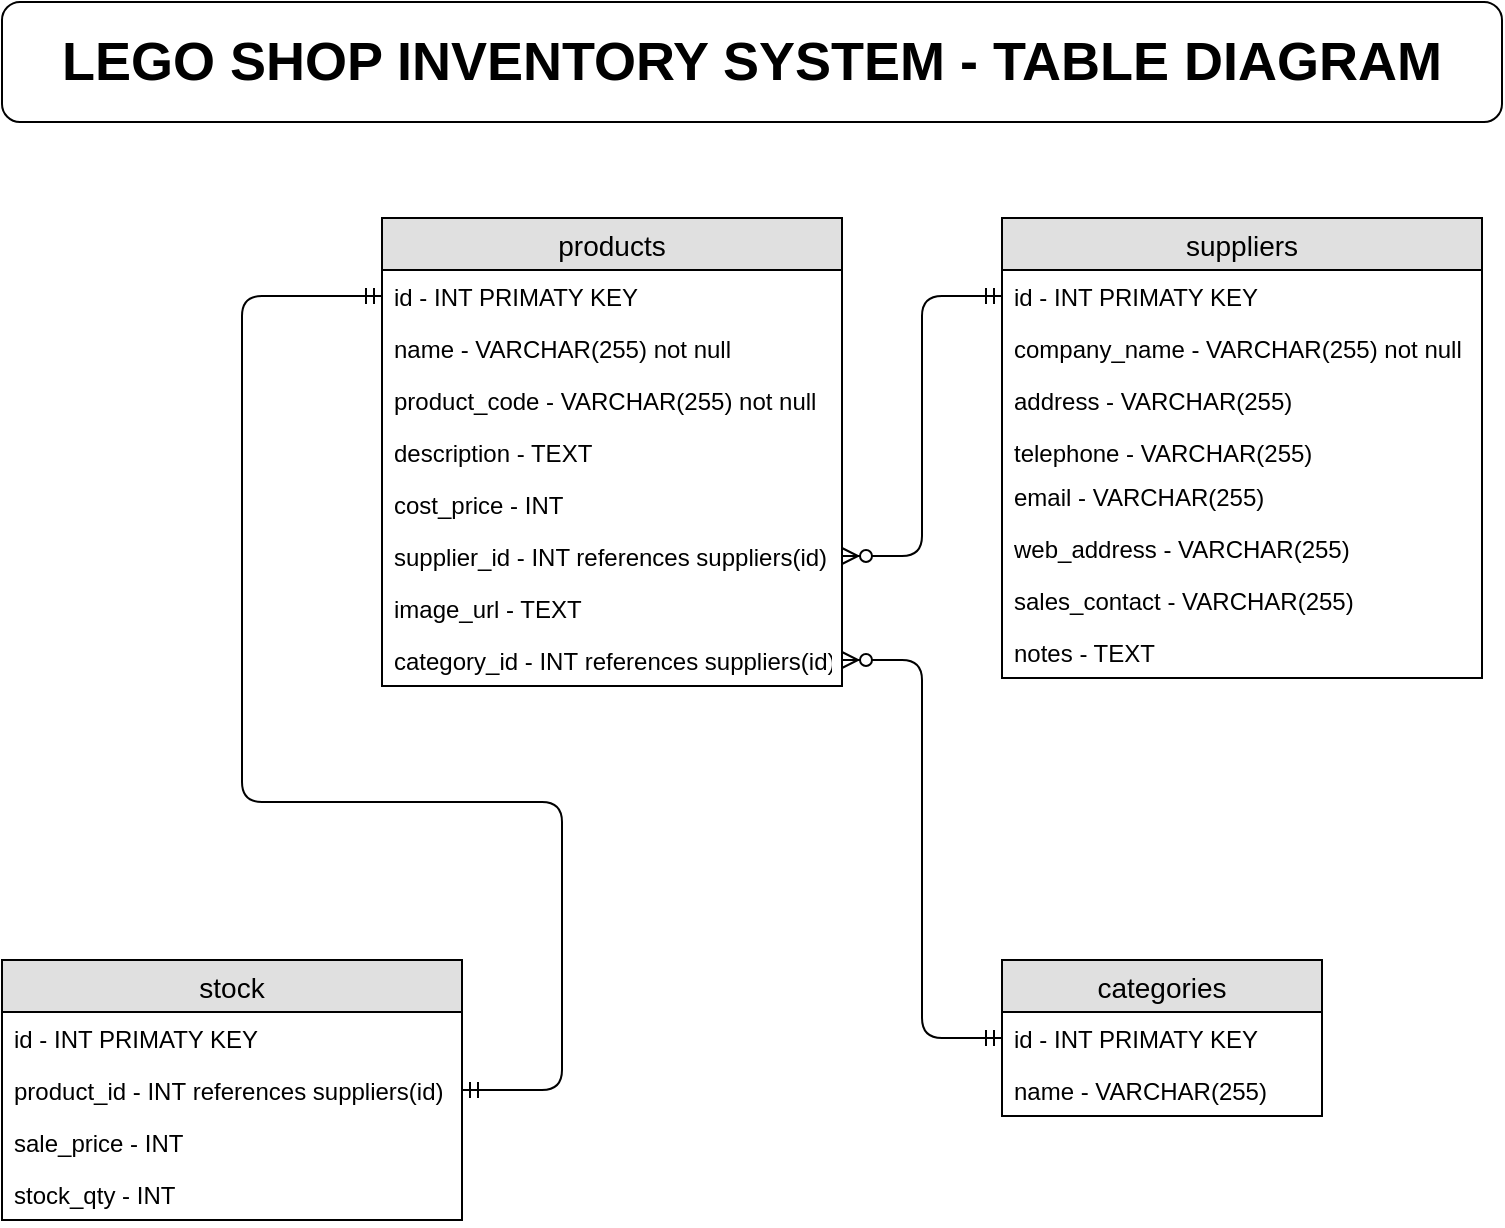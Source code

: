 <mxfile version="12.6.5" type="device"><diagram id="i5eM4dMffzRaH4mXQUq1" name="Page-1"><mxGraphModel dx="747" dy="568" grid="1" gridSize="10" guides="1" tooltips="1" connect="1" arrows="1" fold="1" page="1" pageScale="1" pageWidth="827" pageHeight="1169" math="0" shadow="0"><root><mxCell id="0"/><mxCell id="1" parent="0"/><mxCell id="sihqkgsDzYcZZarUo59S-1" value="products" style="swimlane;fontStyle=0;childLayout=stackLayout;horizontal=1;startSize=26;fillColor=#e0e0e0;horizontalStack=0;resizeParent=1;resizeParentMax=0;resizeLast=0;collapsible=1;marginBottom=0;swimlaneFillColor=#ffffff;align=center;fontSize=14;" parent="1" vertex="1"><mxGeometry x="230" y="148" width="230" height="234" as="geometry"/></mxCell><mxCell id="sihqkgsDzYcZZarUo59S-2" value="id - INT PRIMATY KEY" style="text;strokeColor=none;fillColor=none;spacingLeft=4;spacingRight=4;overflow=hidden;rotatable=0;points=[[0,0.5],[1,0.5]];portConstraint=eastwest;fontSize=12;" parent="sihqkgsDzYcZZarUo59S-1" vertex="1"><mxGeometry y="26" width="230" height="26" as="geometry"/></mxCell><mxCell id="sihqkgsDzYcZZarUo59S-3" value="name - VARCHAR(255) not null" style="text;strokeColor=none;fillColor=none;spacingLeft=4;spacingRight=4;overflow=hidden;rotatable=0;points=[[0,0.5],[1,0.5]];portConstraint=eastwest;fontSize=12;" parent="sihqkgsDzYcZZarUo59S-1" vertex="1"><mxGeometry y="52" width="230" height="26" as="geometry"/></mxCell><mxCell id="pBnSUCEQf6tS2QRl28R3-1" value="product_code - VARCHAR(255) not null" style="text;strokeColor=none;fillColor=none;spacingLeft=4;spacingRight=4;overflow=hidden;rotatable=0;points=[[0,0.5],[1,0.5]];portConstraint=eastwest;fontSize=12;" vertex="1" parent="sihqkgsDzYcZZarUo59S-1"><mxGeometry y="78" width="230" height="26" as="geometry"/></mxCell><mxCell id="sihqkgsDzYcZZarUo59S-4" value="description - TEXT" style="text;strokeColor=none;fillColor=none;spacingLeft=4;spacingRight=4;overflow=hidden;rotatable=0;points=[[0,0.5],[1,0.5]];portConstraint=eastwest;fontSize=12;" parent="sihqkgsDzYcZZarUo59S-1" vertex="1"><mxGeometry y="104" width="230" height="26" as="geometry"/></mxCell><mxCell id="sihqkgsDzYcZZarUo59S-5" value="cost_price - INT" style="text;strokeColor=none;fillColor=none;spacingLeft=4;spacingRight=4;overflow=hidden;rotatable=0;points=[[0,0.5],[1,0.5]];portConstraint=eastwest;fontSize=12;" parent="sihqkgsDzYcZZarUo59S-1" vertex="1"><mxGeometry y="130" width="230" height="26" as="geometry"/></mxCell><mxCell id="sihqkgsDzYcZZarUo59S-6" value="supplier_id - INT references suppliers(id)" style="text;strokeColor=none;fillColor=none;spacingLeft=4;spacingRight=4;overflow=hidden;rotatable=0;points=[[0,0.5],[1,0.5]];portConstraint=eastwest;fontSize=12;" parent="sihqkgsDzYcZZarUo59S-1" vertex="1"><mxGeometry y="156" width="230" height="26" as="geometry"/></mxCell><mxCell id="pBnSUCEQf6tS2QRl28R3-2" value="image_url - TEXT" style="text;strokeColor=none;fillColor=none;spacingLeft=4;spacingRight=4;overflow=hidden;rotatable=0;points=[[0,0.5],[1,0.5]];portConstraint=eastwest;fontSize=12;" vertex="1" parent="sihqkgsDzYcZZarUo59S-1"><mxGeometry y="182" width="230" height="26" as="geometry"/></mxCell><mxCell id="sihqkgsDzYcZZarUo59S-7" value="category_id - INT references suppliers(id)" style="text;strokeColor=none;fillColor=none;spacingLeft=4;spacingRight=4;overflow=hidden;rotatable=0;points=[[0,0.5],[1,0.5]];portConstraint=eastwest;fontSize=12;" parent="sihqkgsDzYcZZarUo59S-1" vertex="1"><mxGeometry y="208" width="230" height="26" as="geometry"/></mxCell><mxCell id="sihqkgsDzYcZZarUo59S-8" value="suppliers" style="swimlane;fontStyle=0;childLayout=stackLayout;horizontal=1;startSize=26;fillColor=#e0e0e0;horizontalStack=0;resizeParent=1;resizeParentMax=0;resizeLast=0;collapsible=1;marginBottom=0;swimlaneFillColor=#ffffff;align=center;fontSize=14;" parent="1" vertex="1"><mxGeometry x="540" y="148" width="240" height="230" as="geometry"/></mxCell><mxCell id="sihqkgsDzYcZZarUo59S-9" value="id - INT PRIMATY KEY" style="text;strokeColor=none;fillColor=none;spacingLeft=4;spacingRight=4;overflow=hidden;rotatable=0;points=[[0,0.5],[1,0.5]];portConstraint=eastwest;fontSize=12;" parent="sihqkgsDzYcZZarUo59S-8" vertex="1"><mxGeometry y="26" width="240" height="26" as="geometry"/></mxCell><mxCell id="sihqkgsDzYcZZarUo59S-10" value="company_name - VARCHAR(255) not null" style="text;strokeColor=none;fillColor=none;spacingLeft=4;spacingRight=4;overflow=hidden;rotatable=0;points=[[0,0.5],[1,0.5]];portConstraint=eastwest;fontSize=12;" parent="sihqkgsDzYcZZarUo59S-8" vertex="1"><mxGeometry y="52" width="240" height="26" as="geometry"/></mxCell><mxCell id="sihqkgsDzYcZZarUo59S-12" value="address - VARCHAR(255)" style="text;strokeColor=none;fillColor=none;spacingLeft=4;spacingRight=4;overflow=hidden;rotatable=0;points=[[0,0.5],[1,0.5]];portConstraint=eastwest;fontSize=12;" parent="sihqkgsDzYcZZarUo59S-8" vertex="1"><mxGeometry y="78" width="240" height="26" as="geometry"/></mxCell><mxCell id="sihqkgsDzYcZZarUo59S-11" value="telephone - VARCHAR(255)" style="text;strokeColor=none;fillColor=none;spacingLeft=4;spacingRight=4;overflow=hidden;rotatable=0;points=[[0,0.5],[1,0.5]];portConstraint=eastwest;fontSize=12;" parent="sihqkgsDzYcZZarUo59S-8" vertex="1"><mxGeometry y="104" width="240" height="22" as="geometry"/></mxCell><mxCell id="sihqkgsDzYcZZarUo59S-13" value="email - VARCHAR(255)" style="text;strokeColor=none;fillColor=none;spacingLeft=4;spacingRight=4;overflow=hidden;rotatable=0;points=[[0,0.5],[1,0.5]];portConstraint=eastwest;fontSize=12;" parent="sihqkgsDzYcZZarUo59S-8" vertex="1"><mxGeometry y="126" width="240" height="26" as="geometry"/></mxCell><mxCell id="sihqkgsDzYcZZarUo59S-14" value="web_address - VARCHAR(255)" style="text;strokeColor=none;fillColor=none;spacingLeft=4;spacingRight=4;overflow=hidden;rotatable=0;points=[[0,0.5],[1,0.5]];portConstraint=eastwest;fontSize=12;" parent="sihqkgsDzYcZZarUo59S-8" vertex="1"><mxGeometry y="152" width="240" height="26" as="geometry"/></mxCell><mxCell id="sihqkgsDzYcZZarUo59S-15" value="sales_contact - VARCHAR(255)" style="text;strokeColor=none;fillColor=none;spacingLeft=4;spacingRight=4;overflow=hidden;rotatable=0;points=[[0,0.5],[1,0.5]];portConstraint=eastwest;fontSize=12;" parent="sihqkgsDzYcZZarUo59S-8" vertex="1"><mxGeometry y="178" width="240" height="26" as="geometry"/></mxCell><mxCell id="sihqkgsDzYcZZarUo59S-16" value="notes - TEXT" style="text;strokeColor=none;fillColor=none;spacingLeft=4;spacingRight=4;overflow=hidden;rotatable=0;points=[[0,0.5],[1,0.5]];portConstraint=eastwest;fontSize=12;" parent="sihqkgsDzYcZZarUo59S-8" vertex="1"><mxGeometry y="204" width="240" height="26" as="geometry"/></mxCell><mxCell id="sihqkgsDzYcZZarUo59S-18" value="stock" style="swimlane;fontStyle=0;childLayout=stackLayout;horizontal=1;startSize=26;fillColor=#e0e0e0;horizontalStack=0;resizeParent=1;resizeParentMax=0;resizeLast=0;collapsible=1;marginBottom=0;swimlaneFillColor=#ffffff;align=center;fontSize=14;" parent="1" vertex="1"><mxGeometry x="40" y="519" width="230" height="130" as="geometry"/></mxCell><mxCell id="sihqkgsDzYcZZarUo59S-19" value="id - INT PRIMATY KEY" style="text;strokeColor=none;fillColor=none;spacingLeft=4;spacingRight=4;overflow=hidden;rotatable=0;points=[[0,0.5],[1,0.5]];portConstraint=eastwest;fontSize=12;" parent="sihqkgsDzYcZZarUo59S-18" vertex="1"><mxGeometry y="26" width="230" height="26" as="geometry"/></mxCell><mxCell id="sihqkgsDzYcZZarUo59S-20" value="product_id - INT references suppliers(id)" style="text;strokeColor=none;fillColor=none;spacingLeft=4;spacingRight=4;overflow=hidden;rotatable=0;points=[[0,0.5],[1,0.5]];portConstraint=eastwest;fontSize=12;" parent="sihqkgsDzYcZZarUo59S-18" vertex="1"><mxGeometry y="52" width="230" height="26" as="geometry"/></mxCell><mxCell id="sihqkgsDzYcZZarUo59S-21" value="sale_price - INT" style="text;strokeColor=none;fillColor=none;spacingLeft=4;spacingRight=4;overflow=hidden;rotatable=0;points=[[0,0.5],[1,0.5]];portConstraint=eastwest;fontSize=12;" parent="sihqkgsDzYcZZarUo59S-18" vertex="1"><mxGeometry y="78" width="230" height="26" as="geometry"/></mxCell><mxCell id="sihqkgsDzYcZZarUo59S-22" value="stock_qty - INT" style="text;strokeColor=none;fillColor=none;spacingLeft=4;spacingRight=4;overflow=hidden;rotatable=0;points=[[0,0.5],[1,0.5]];portConstraint=eastwest;fontSize=12;" parent="sihqkgsDzYcZZarUo59S-18" vertex="1"><mxGeometry y="104" width="230" height="26" as="geometry"/></mxCell><mxCell id="sihqkgsDzYcZZarUo59S-25" value="categories" style="swimlane;fontStyle=0;childLayout=stackLayout;horizontal=1;startSize=26;fillColor=#e0e0e0;horizontalStack=0;resizeParent=1;resizeParentMax=0;resizeLast=0;collapsible=1;marginBottom=0;swimlaneFillColor=#ffffff;align=center;fontSize=14;" parent="1" vertex="1"><mxGeometry x="540" y="519" width="160" height="78" as="geometry"/></mxCell><mxCell id="sihqkgsDzYcZZarUo59S-26" value="id - INT PRIMATY KEY" style="text;strokeColor=none;fillColor=none;spacingLeft=4;spacingRight=4;overflow=hidden;rotatable=0;points=[[0,0.5],[1,0.5]];portConstraint=eastwest;fontSize=12;" parent="sihqkgsDzYcZZarUo59S-25" vertex="1"><mxGeometry y="26" width="160" height="26" as="geometry"/></mxCell><mxCell id="sihqkgsDzYcZZarUo59S-27" value="name - VARCHAR(255)" style="text;strokeColor=none;fillColor=none;spacingLeft=4;spacingRight=4;overflow=hidden;rotatable=0;points=[[0,0.5],[1,0.5]];portConstraint=eastwest;fontSize=12;" parent="sihqkgsDzYcZZarUo59S-25" vertex="1"><mxGeometry y="52" width="160" height="26" as="geometry"/></mxCell><mxCell id="sihqkgsDzYcZZarUo59S-31" value="" style="edgeStyle=orthogonalEdgeStyle;fontSize=12;html=1;endArrow=ERzeroToMany;startArrow=ERmandOne;exitX=0;exitY=0.5;exitDx=0;exitDy=0;entryX=1;entryY=0.5;entryDx=0;entryDy=0;" parent="1" source="sihqkgsDzYcZZarUo59S-26" target="sihqkgsDzYcZZarUo59S-7" edge="1"><mxGeometry width="100" height="100" relative="1" as="geometry"><mxPoint x="290" y="430" as="sourcePoint"/><mxPoint x="390" y="330" as="targetPoint"/><Array as="points"><mxPoint x="500" y="558"/><mxPoint x="500" y="369"/></Array></mxGeometry></mxCell><mxCell id="sihqkgsDzYcZZarUo59S-32" value="" style="fontSize=12;html=1;endArrow=ERzeroToMany;startArrow=ERmandOne;exitX=0;exitY=0.5;exitDx=0;exitDy=0;entryX=1;entryY=0.5;entryDx=0;entryDy=0;edgeStyle=orthogonalEdgeStyle;" parent="1" source="sihqkgsDzYcZZarUo59S-9" target="sihqkgsDzYcZZarUo59S-6" edge="1"><mxGeometry width="100" height="100" relative="1" as="geometry"><mxPoint x="330" y="150" as="sourcePoint"/><mxPoint x="430" y="50" as="targetPoint"/><Array as="points"><mxPoint x="500" y="187"/><mxPoint x="500" y="317"/></Array></mxGeometry></mxCell><mxCell id="sihqkgsDzYcZZarUo59S-35" value="" style="edgeStyle=orthogonalEdgeStyle;fontSize=12;html=1;endArrow=ERmandOne;startArrow=ERmandOne;entryX=0;entryY=0.5;entryDx=0;entryDy=0;exitX=1;exitY=0.5;exitDx=0;exitDy=0;" parent="1" source="sihqkgsDzYcZZarUo59S-20" target="sihqkgsDzYcZZarUo59S-2" edge="1"><mxGeometry width="100" height="100" relative="1" as="geometry"><mxPoint x="260" y="560" as="sourcePoint"/><mxPoint x="360" y="460" as="targetPoint"/><Array as="points"><mxPoint x="320" y="584"/><mxPoint x="320" y="440"/><mxPoint x="160" y="440"/><mxPoint x="160" y="187"/></Array></mxGeometry></mxCell><mxCell id="sihqkgsDzYcZZarUo59S-36" value="&lt;b&gt;&lt;font style=&quot;font-size: 27px&quot;&gt;LEGO SHOP INVENTORY SYSTEM - TABLE DIAGRAM&lt;/font&gt;&lt;/b&gt;" style="rounded=1;whiteSpace=wrap;html=1;" parent="1" vertex="1"><mxGeometry x="40" y="40" width="750" height="60" as="geometry"/></mxCell></root></mxGraphModel></diagram></mxfile>